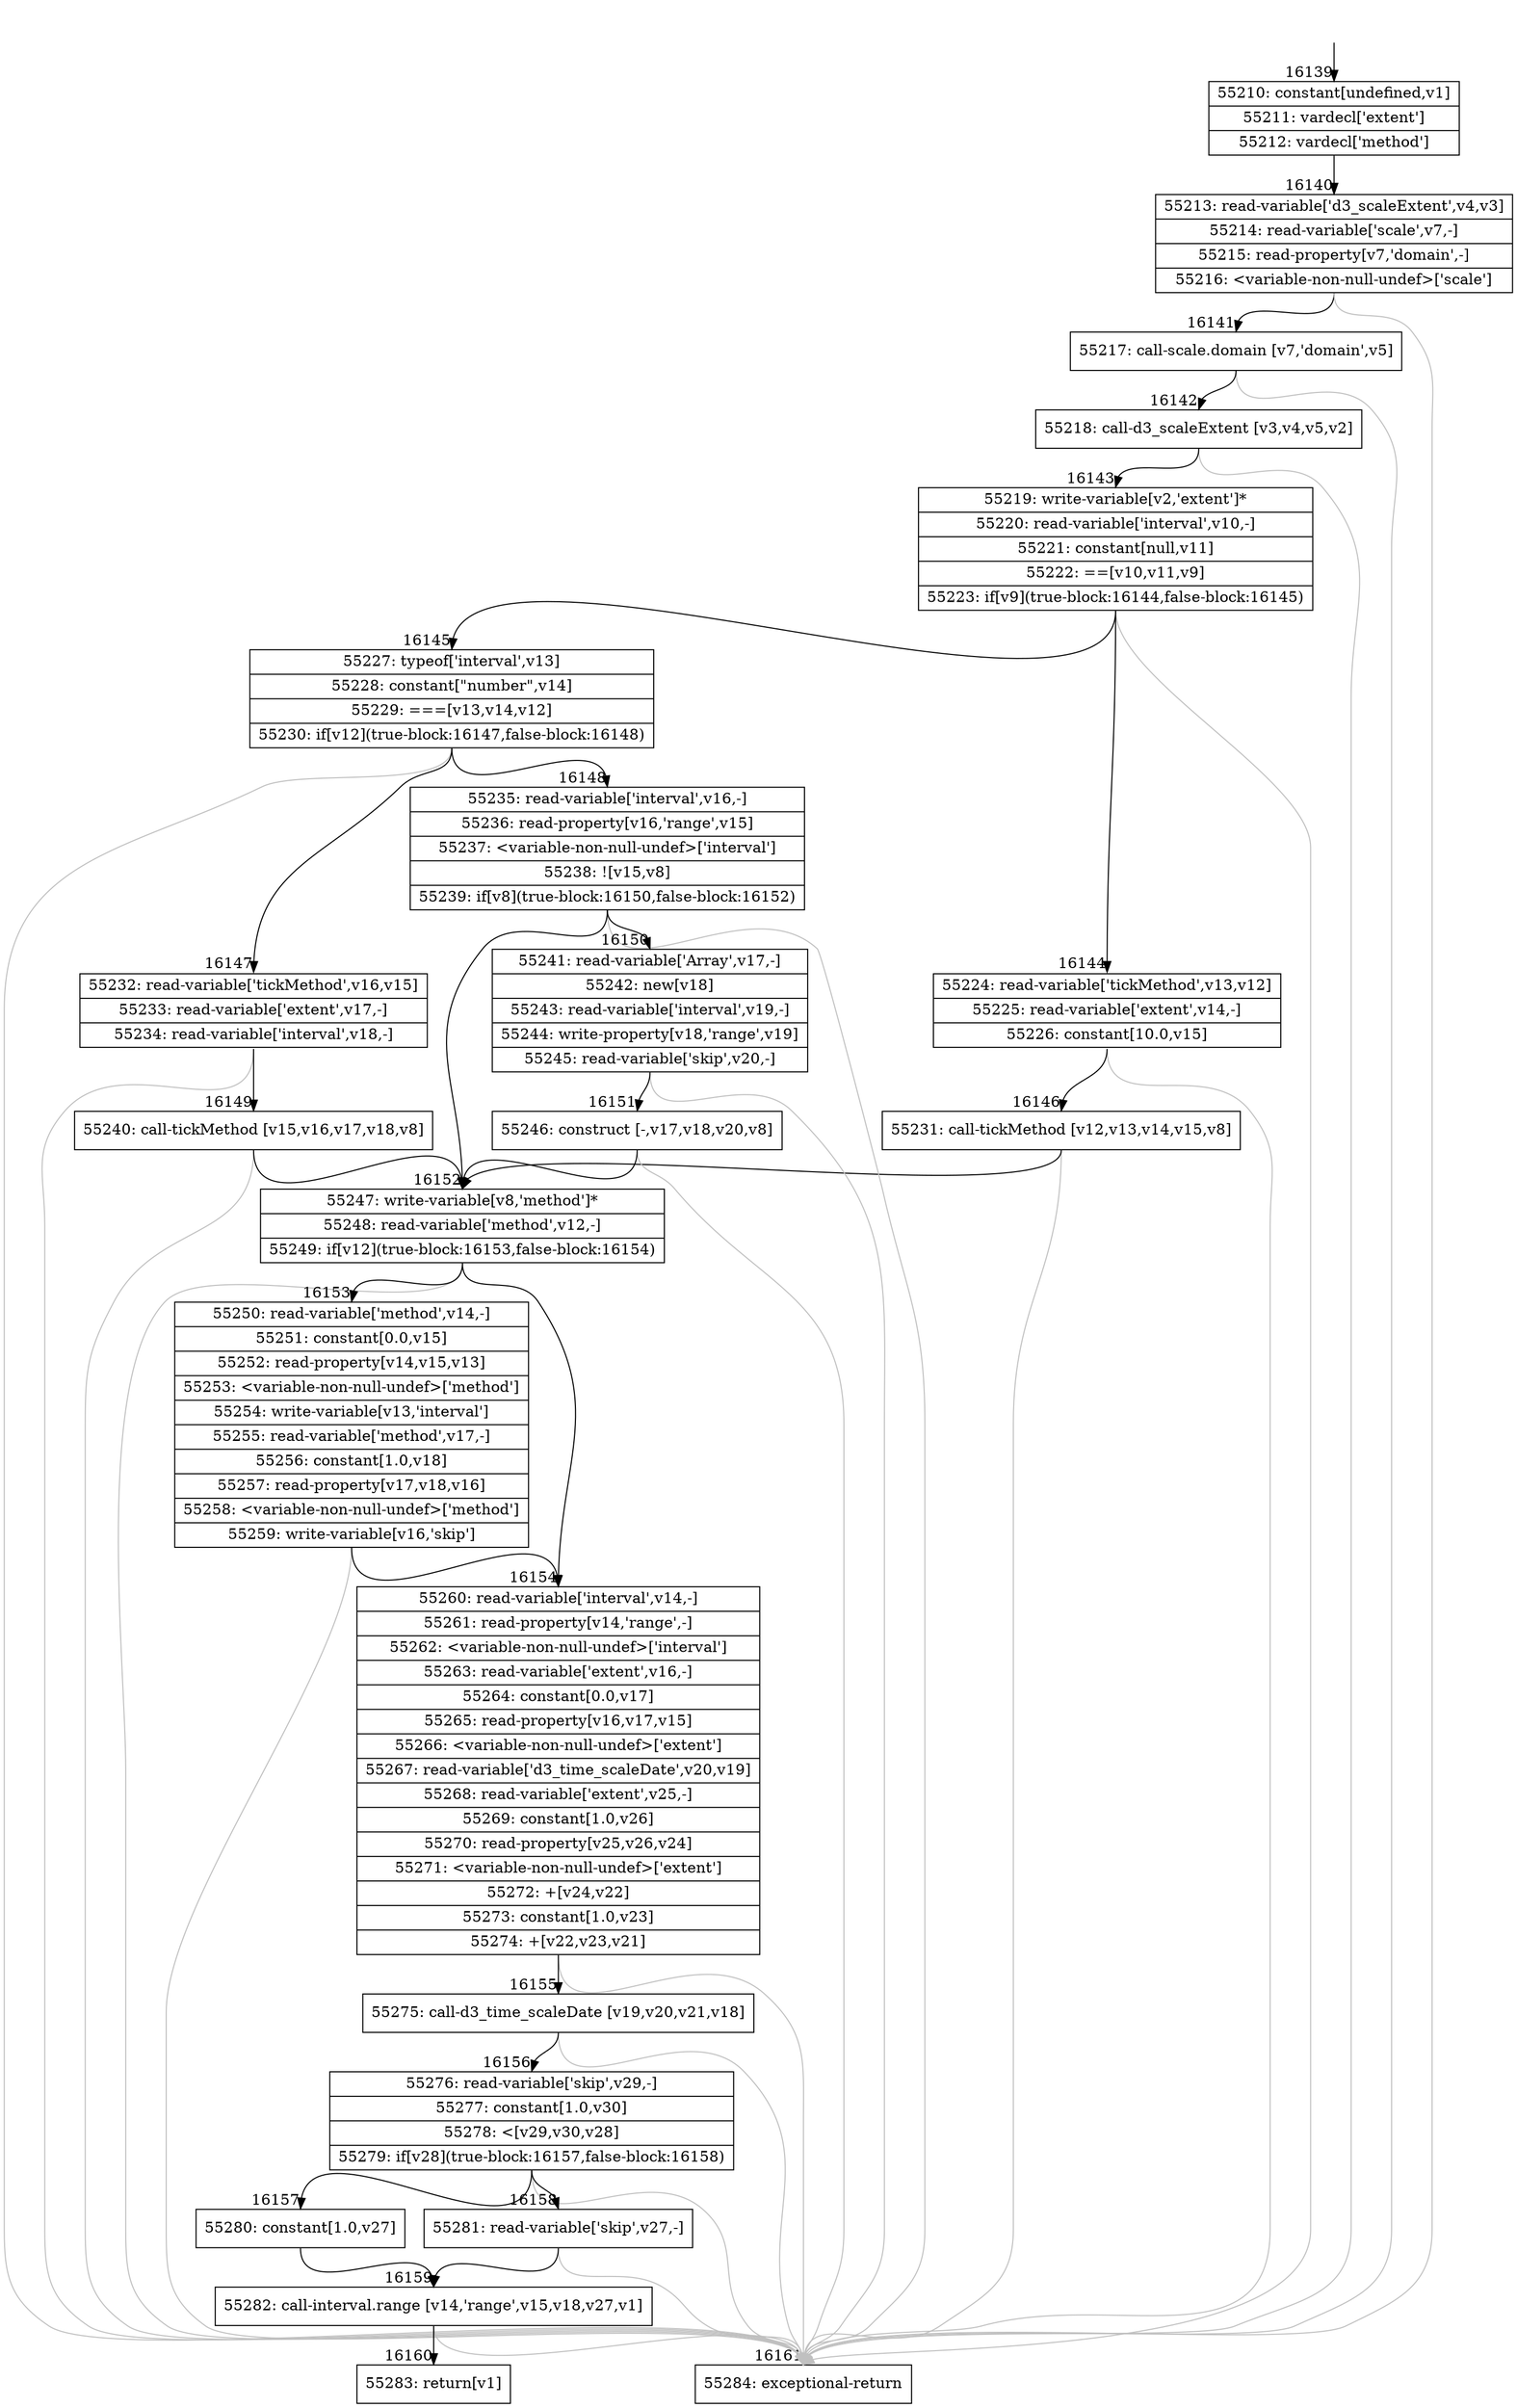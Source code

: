 digraph {
rankdir="TD"
BB_entry1483[shape=none,label=""];
BB_entry1483 -> BB16139 [tailport=s, headport=n, headlabel="    16139"]
BB16139 [shape=record label="{55210: constant[undefined,v1]|55211: vardecl['extent']|55212: vardecl['method']}" ] 
BB16139 -> BB16140 [tailport=s, headport=n, headlabel="      16140"]
BB16140 [shape=record label="{55213: read-variable['d3_scaleExtent',v4,v3]|55214: read-variable['scale',v7,-]|55215: read-property[v7,'domain',-]|55216: \<variable-non-null-undef\>['scale']}" ] 
BB16140 -> BB16141 [tailport=s, headport=n, headlabel="      16141"]
BB16140 -> BB16161 [tailport=s, headport=n, color=gray, headlabel="      16161"]
BB16141 [shape=record label="{55217: call-scale.domain [v7,'domain',v5]}" ] 
BB16141 -> BB16142 [tailport=s, headport=n, headlabel="      16142"]
BB16141 -> BB16161 [tailport=s, headport=n, color=gray]
BB16142 [shape=record label="{55218: call-d3_scaleExtent [v3,v4,v5,v2]}" ] 
BB16142 -> BB16143 [tailport=s, headport=n, headlabel="      16143"]
BB16142 -> BB16161 [tailport=s, headport=n, color=gray]
BB16143 [shape=record label="{55219: write-variable[v2,'extent']*|55220: read-variable['interval',v10,-]|55221: constant[null,v11]|55222: ==[v10,v11,v9]|55223: if[v9](true-block:16144,false-block:16145)}" ] 
BB16143 -> BB16144 [tailport=s, headport=n, headlabel="      16144"]
BB16143 -> BB16145 [tailport=s, headport=n, headlabel="      16145"]
BB16143 -> BB16161 [tailport=s, headport=n, color=gray]
BB16144 [shape=record label="{55224: read-variable['tickMethod',v13,v12]|55225: read-variable['extent',v14,-]|55226: constant[10.0,v15]}" ] 
BB16144 -> BB16146 [tailport=s, headport=n, headlabel="      16146"]
BB16144 -> BB16161 [tailport=s, headport=n, color=gray]
BB16145 [shape=record label="{55227: typeof['interval',v13]|55228: constant[\"number\",v14]|55229: ===[v13,v14,v12]|55230: if[v12](true-block:16147,false-block:16148)}" ] 
BB16145 -> BB16147 [tailport=s, headport=n, headlabel="      16147"]
BB16145 -> BB16148 [tailport=s, headport=n, headlabel="      16148"]
BB16145 -> BB16161 [tailport=s, headport=n, color=gray]
BB16146 [shape=record label="{55231: call-tickMethod [v12,v13,v14,v15,v8]}" ] 
BB16146 -> BB16152 [tailport=s, headport=n, headlabel="      16152"]
BB16146 -> BB16161 [tailport=s, headport=n, color=gray]
BB16147 [shape=record label="{55232: read-variable['tickMethod',v16,v15]|55233: read-variable['extent',v17,-]|55234: read-variable['interval',v18,-]}" ] 
BB16147 -> BB16149 [tailport=s, headport=n, headlabel="      16149"]
BB16147 -> BB16161 [tailport=s, headport=n, color=gray]
BB16148 [shape=record label="{55235: read-variable['interval',v16,-]|55236: read-property[v16,'range',v15]|55237: \<variable-non-null-undef\>['interval']|55238: ![v15,v8]|55239: if[v8](true-block:16150,false-block:16152)}" ] 
BB16148 -> BB16152 [tailport=s, headport=n]
BB16148 -> BB16150 [tailport=s, headport=n, headlabel="      16150"]
BB16148 -> BB16161 [tailport=s, headport=n, color=gray]
BB16149 [shape=record label="{55240: call-tickMethod [v15,v16,v17,v18,v8]}" ] 
BB16149 -> BB16152 [tailport=s, headport=n]
BB16149 -> BB16161 [tailport=s, headport=n, color=gray]
BB16150 [shape=record label="{55241: read-variable['Array',v17,-]|55242: new[v18]|55243: read-variable['interval',v19,-]|55244: write-property[v18,'range',v19]|55245: read-variable['skip',v20,-]}" ] 
BB16150 -> BB16151 [tailport=s, headport=n, headlabel="      16151"]
BB16150 -> BB16161 [tailport=s, headport=n, color=gray]
BB16151 [shape=record label="{55246: construct [-,v17,v18,v20,v8]}" ] 
BB16151 -> BB16152 [tailport=s, headport=n]
BB16151 -> BB16161 [tailport=s, headport=n, color=gray]
BB16152 [shape=record label="{55247: write-variable[v8,'method']*|55248: read-variable['method',v12,-]|55249: if[v12](true-block:16153,false-block:16154)}" ] 
BB16152 -> BB16153 [tailport=s, headport=n, headlabel="      16153"]
BB16152 -> BB16154 [tailport=s, headport=n, headlabel="      16154"]
BB16152 -> BB16161 [tailport=s, headport=n, color=gray]
BB16153 [shape=record label="{55250: read-variable['method',v14,-]|55251: constant[0.0,v15]|55252: read-property[v14,v15,v13]|55253: \<variable-non-null-undef\>['method']|55254: write-variable[v13,'interval']|55255: read-variable['method',v17,-]|55256: constant[1.0,v18]|55257: read-property[v17,v18,v16]|55258: \<variable-non-null-undef\>['method']|55259: write-variable[v16,'skip']}" ] 
BB16153 -> BB16154 [tailport=s, headport=n]
BB16153 -> BB16161 [tailport=s, headport=n, color=gray]
BB16154 [shape=record label="{55260: read-variable['interval',v14,-]|55261: read-property[v14,'range',-]|55262: \<variable-non-null-undef\>['interval']|55263: read-variable['extent',v16,-]|55264: constant[0.0,v17]|55265: read-property[v16,v17,v15]|55266: \<variable-non-null-undef\>['extent']|55267: read-variable['d3_time_scaleDate',v20,v19]|55268: read-variable['extent',v25,-]|55269: constant[1.0,v26]|55270: read-property[v25,v26,v24]|55271: \<variable-non-null-undef\>['extent']|55272: +[v24,v22]|55273: constant[1.0,v23]|55274: +[v22,v23,v21]}" ] 
BB16154 -> BB16155 [tailport=s, headport=n, headlabel="      16155"]
BB16154 -> BB16161 [tailport=s, headport=n, color=gray]
BB16155 [shape=record label="{55275: call-d3_time_scaleDate [v19,v20,v21,v18]}" ] 
BB16155 -> BB16156 [tailport=s, headport=n, headlabel="      16156"]
BB16155 -> BB16161 [tailport=s, headport=n, color=gray]
BB16156 [shape=record label="{55276: read-variable['skip',v29,-]|55277: constant[1.0,v30]|55278: \<[v29,v30,v28]|55279: if[v28](true-block:16157,false-block:16158)}" ] 
BB16156 -> BB16157 [tailport=s, headport=n, headlabel="      16157"]
BB16156 -> BB16158 [tailport=s, headport=n, headlabel="      16158"]
BB16156 -> BB16161 [tailport=s, headport=n, color=gray]
BB16157 [shape=record label="{55280: constant[1.0,v27]}" ] 
BB16157 -> BB16159 [tailport=s, headport=n, headlabel="      16159"]
BB16158 [shape=record label="{55281: read-variable['skip',v27,-]}" ] 
BB16158 -> BB16159 [tailport=s, headport=n]
BB16158 -> BB16161 [tailport=s, headport=n, color=gray]
BB16159 [shape=record label="{55282: call-interval.range [v14,'range',v15,v18,v27,v1]}" ] 
BB16159 -> BB16160 [tailport=s, headport=n, headlabel="      16160"]
BB16159 -> BB16161 [tailport=s, headport=n, color=gray]
BB16160 [shape=record label="{55283: return[v1]}" ] 
BB16161 [shape=record label="{55284: exceptional-return}" ] 
//#$~ 9419
}
